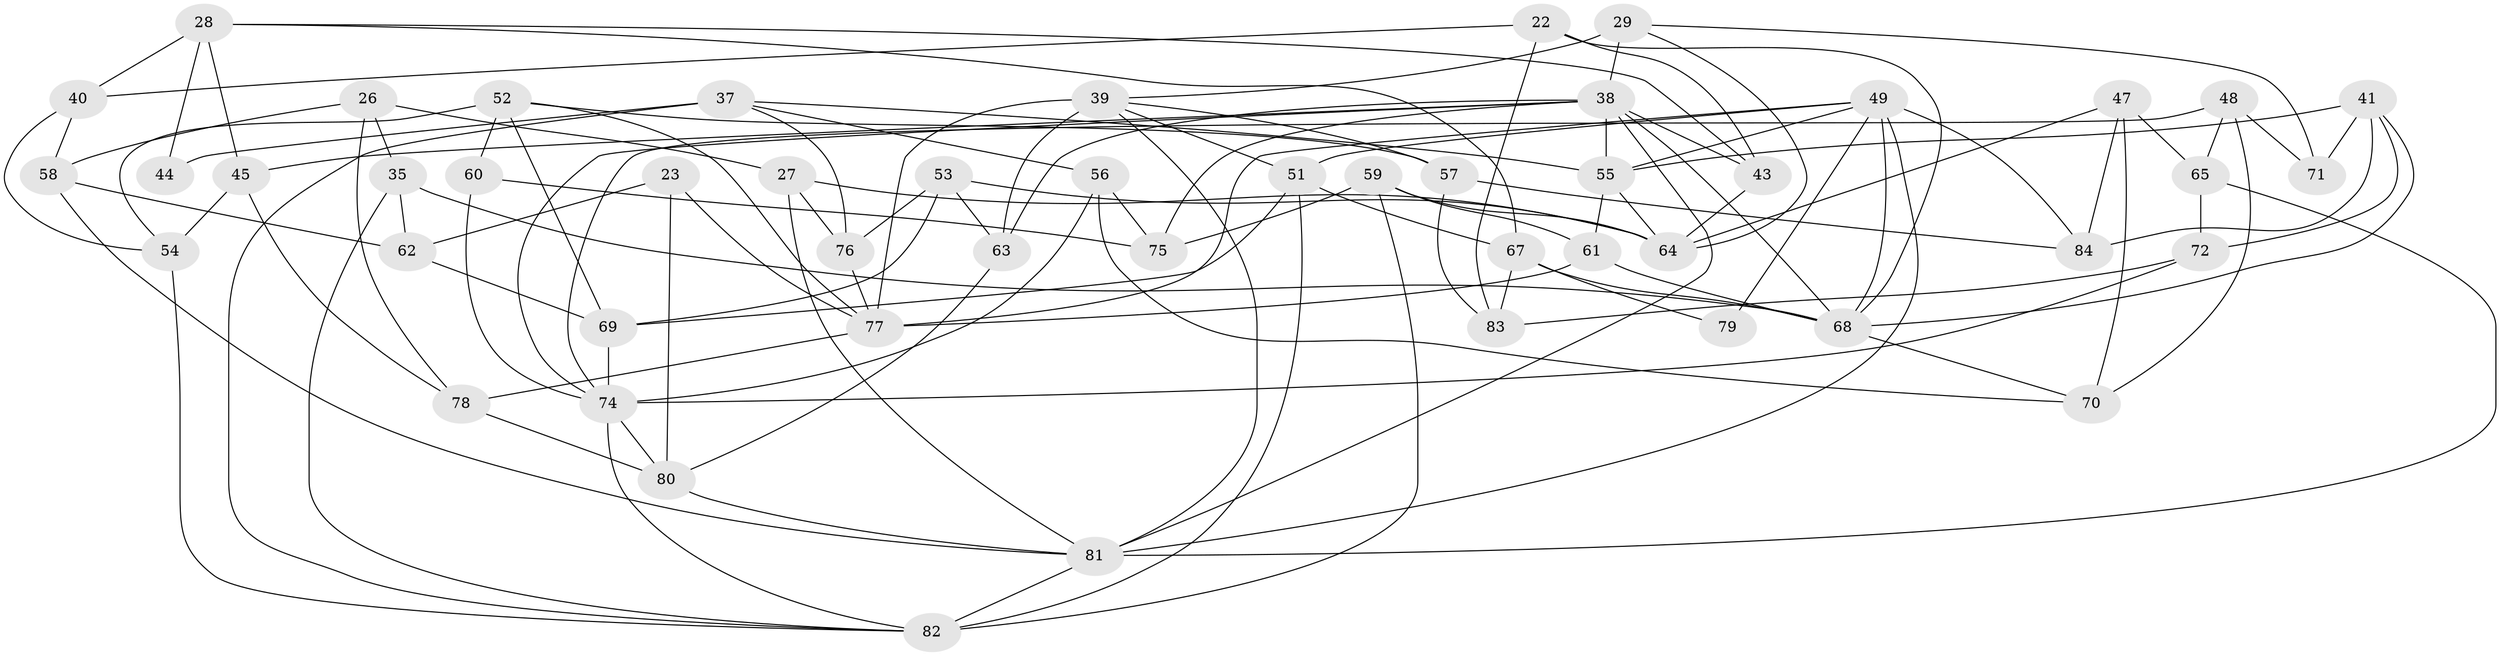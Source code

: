 // original degree distribution, {4: 1.0}
// Generated by graph-tools (version 1.1) at 2025/00/03/04/25 22:00:56]
// undirected, 50 vertices, 117 edges
graph export_dot {
graph [start="1"]
  node [color=gray90,style=filled];
  22;
  23;
  26;
  27;
  28 [super="+17"];
  29;
  35;
  37 [super="+36"];
  38 [super="+21"];
  39 [super="+31"];
  40;
  41 [super="+3"];
  43;
  44;
  45;
  47;
  48;
  49 [super="+14+42"];
  51 [super="+24"];
  52 [super="+13"];
  53;
  54;
  55 [super="+33"];
  56;
  57;
  58;
  59;
  60;
  61;
  62;
  63 [super="+32"];
  64 [super="+8+50"];
  65;
  67 [super="+66"];
  68 [super="+11+16"];
  69 [super="+46"];
  70;
  71;
  72;
  74 [super="+12+25"];
  75;
  76;
  77 [super="+34"];
  78;
  79;
  80 [super="+7"];
  81 [super="+73"];
  82 [super="+18"];
  83;
  84;
  22 -- 68;
  22 -- 83;
  22 -- 43;
  22 -- 40;
  23 -- 62;
  23 -- 80 [weight=2];
  23 -- 77;
  26 -- 27;
  26 -- 58;
  26 -- 78;
  26 -- 35;
  27 -- 64;
  27 -- 76;
  27 -- 81;
  28 -- 45;
  28 -- 67;
  28 -- 44 [weight=2];
  28 -- 40;
  28 -- 43;
  29 -- 64;
  29 -- 71;
  29 -- 38;
  29 -- 39;
  35 -- 62;
  35 -- 82;
  35 -- 68;
  37 -- 56;
  37 -- 44 [weight=2];
  37 -- 76;
  37 -- 82;
  37 -- 55;
  38 -- 55 [weight=2];
  38 -- 63;
  38 -- 74;
  38 -- 68;
  38 -- 75;
  38 -- 43;
  38 -- 45;
  38 -- 81;
  39 -- 63 [weight=3];
  39 -- 51 [weight=2];
  39 -- 81;
  39 -- 77 [weight=2];
  39 -- 57;
  40 -- 54;
  40 -- 58;
  41 -- 72;
  41 -- 55;
  41 -- 71 [weight=2];
  41 -- 84;
  41 -- 68;
  43 -- 64;
  45 -- 78;
  45 -- 54;
  47 -- 84;
  47 -- 65;
  47 -- 70;
  47 -- 64;
  48 -- 71;
  48 -- 70;
  48 -- 74;
  48 -- 65;
  49 -- 81 [weight=2];
  49 -- 79 [weight=2];
  49 -- 68;
  49 -- 84;
  49 -- 51 [weight=2];
  49 -- 55;
  49 -- 77;
  51 -- 82;
  51 -- 67;
  51 -- 69 [weight=2];
  52 -- 60 [weight=2];
  52 -- 54;
  52 -- 69;
  52 -- 57;
  52 -- 77;
  53 -- 76;
  53 -- 63;
  53 -- 69;
  53 -- 64;
  54 -- 82;
  55 -- 64 [weight=2];
  55 -- 61;
  56 -- 70;
  56 -- 74;
  56 -- 75;
  57 -- 83;
  57 -- 84;
  58 -- 62;
  58 -- 81;
  59 -- 75;
  59 -- 61;
  59 -- 64;
  59 -- 82;
  60 -- 75;
  60 -- 74;
  61 -- 77;
  61 -- 68;
  62 -- 69;
  63 -- 80;
  65 -- 72;
  65 -- 81;
  67 -- 79 [weight=2];
  67 -- 83;
  67 -- 68;
  68 -- 70;
  69 -- 74;
  72 -- 83;
  72 -- 74;
  74 -- 80;
  74 -- 82;
  76 -- 77;
  77 -- 78;
  78 -- 80;
  80 -- 81;
  81 -- 82 [weight=2];
}
